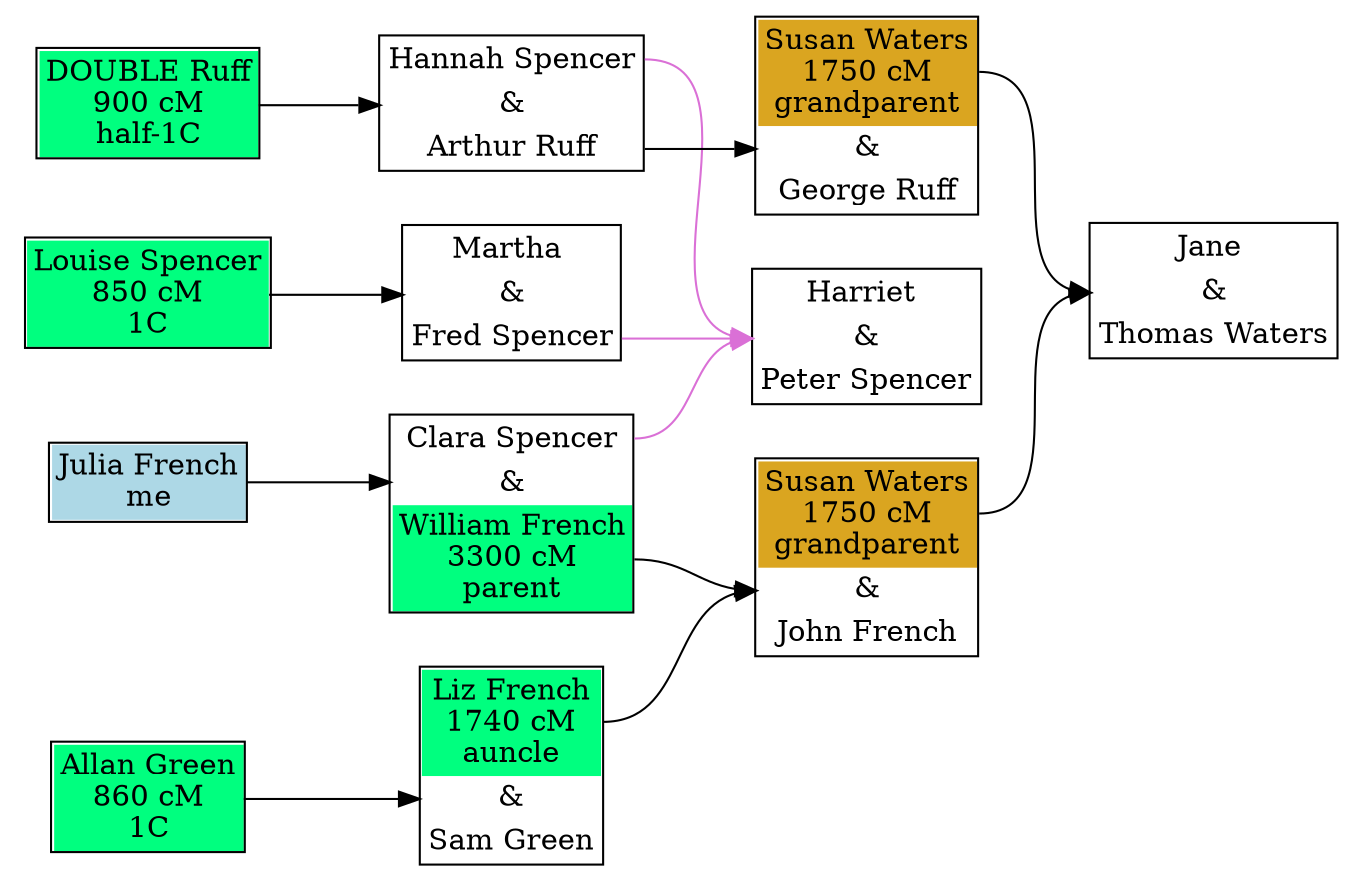 digraph family {
node [shape=plaintext];
rankdir=LR;
f2 [label=<
<table cellpadding="3" border="1" cellspacing="0" cellborder="0">
<tr><td port="w" bgcolor="goldenrod">Susan Waters<br/>1750 cM<br/>grandparent</td></tr>
<tr><td port="u">&amp;</td></tr>
<tr><td port="h">John French</td></tr>
</table>>];
f3 [label=<
<table cellpadding="3" border="1" cellspacing="0" cellborder="0">
<tr><td port="w">Clara Spencer</td></tr>
<tr><td port="u">&amp;</td></tr>
<tr><td port="h" bgcolor="springgreen">William French<br/>3300 cM<br/>parent</td></tr>
</table>>];
f4 [label=<
<table cellpadding="3" border="1" cellspacing="0" cellborder="0">
<tr><td port="w" bgcolor="springgreen">Liz French<br/>1740 cM<br/>auncle</td></tr>
<tr><td port="u">&amp;</td></tr>
<tr><td port="h">Sam Green</td></tr>
</table>>];
f6 [label=<
<table cellpadding="3" border="1" cellspacing="0" cellborder="0">
<tr><td port="w">Harriet </td></tr>
<tr><td port="u">&amp;</td></tr>
<tr><td port="h">Peter Spencer</td></tr>
</table>>];
f7 [label=<
<table cellpadding="3" border="1" cellspacing="0" cellborder="0">
<tr><td port="w">Martha </td></tr>
<tr><td port="u">&amp;</td></tr>
<tr><td port="h">Fred Spencer</td></tr>
</table>>];
f5 [label=<
<table cellpadding="3" border="1" cellspacing="0" cellborder="0">
<tr><td port="w" bgcolor="goldenrod">Susan Waters<br/>1750 cM<br/>grandparent</td></tr>
<tr><td port="u">&amp;</td></tr>
<tr><td port="h">George Ruff</td></tr>
</table>>];
f8 [label=<
<table cellpadding="3" border="1" cellspacing="0" cellborder="0">
<tr><td port="w">Hannah Spencer</td></tr>
<tr><td port="u">&amp;</td></tr>
<tr><td port="h">Arthur Ruff</td></tr>
</table>>];
f1 [label=<
<table cellpadding="3" border="1" cellspacing="0" cellborder="0">
<tr><td port="w">Jane </td></tr>
<tr><td port="u">&amp;</td></tr>
<tr><td port="h">Thomas Waters</td></tr>
</table>>];
i7 [label=<
<table cellpadding="3" border="1" cellspacing="0" cellborder="0">
<tr><td port="i" bgcolor="lightblue">Julia French<br/>me</td></tr>
</table>>];
i18 [label=<
<table cellpadding="3" border="1" cellspacing="0" cellborder="0">
<tr><td port="i" bgcolor="springgreen">Louise Spencer<br/>850 cM<br/>1C</td></tr>
</table>>];
i19 [label=<
<table cellpadding="3" border="1" cellspacing="0" cellborder="0">
<tr><td port="i" bgcolor="springgreen">DOUBLE Ruff<br/>900 cM<br/>half-1C</td></tr>
</table>>];
i10 [label=<
<table cellpadding="3" border="1" cellspacing="0" cellborder="0">
<tr><td port="i" bgcolor="springgreen">Allan Green<br/>860 cM<br/>1C</td></tr>
</table>>];
f7:h -> f6:u [color=orchid];
f3:h -> f2:u;
f2:w -> f1:u;
i10:i -> f4:u;
f8:h -> f5:u;
f3:w -> f6:u [color=orchid];
f4:w -> f2:u;
i7:i -> f3:u;
i18:i -> f7:u;
f8:w -> f6:u [color=orchid];
i19:i -> f8:u;
f5:w -> f1:u;
}

